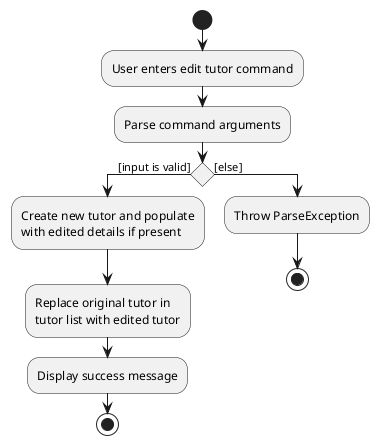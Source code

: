 @startuml
start
:User enters edit tutor command;
:Parse command arguments;

if () then ([input is valid])
    :Create new tutor and populate
    with edited details if present;
    :Replace original tutor in
    tutor list with edited tutor;
    :Display success message;
    stop
else ([else])
    :Throw ParseException;
    stop
endif
@enduml
